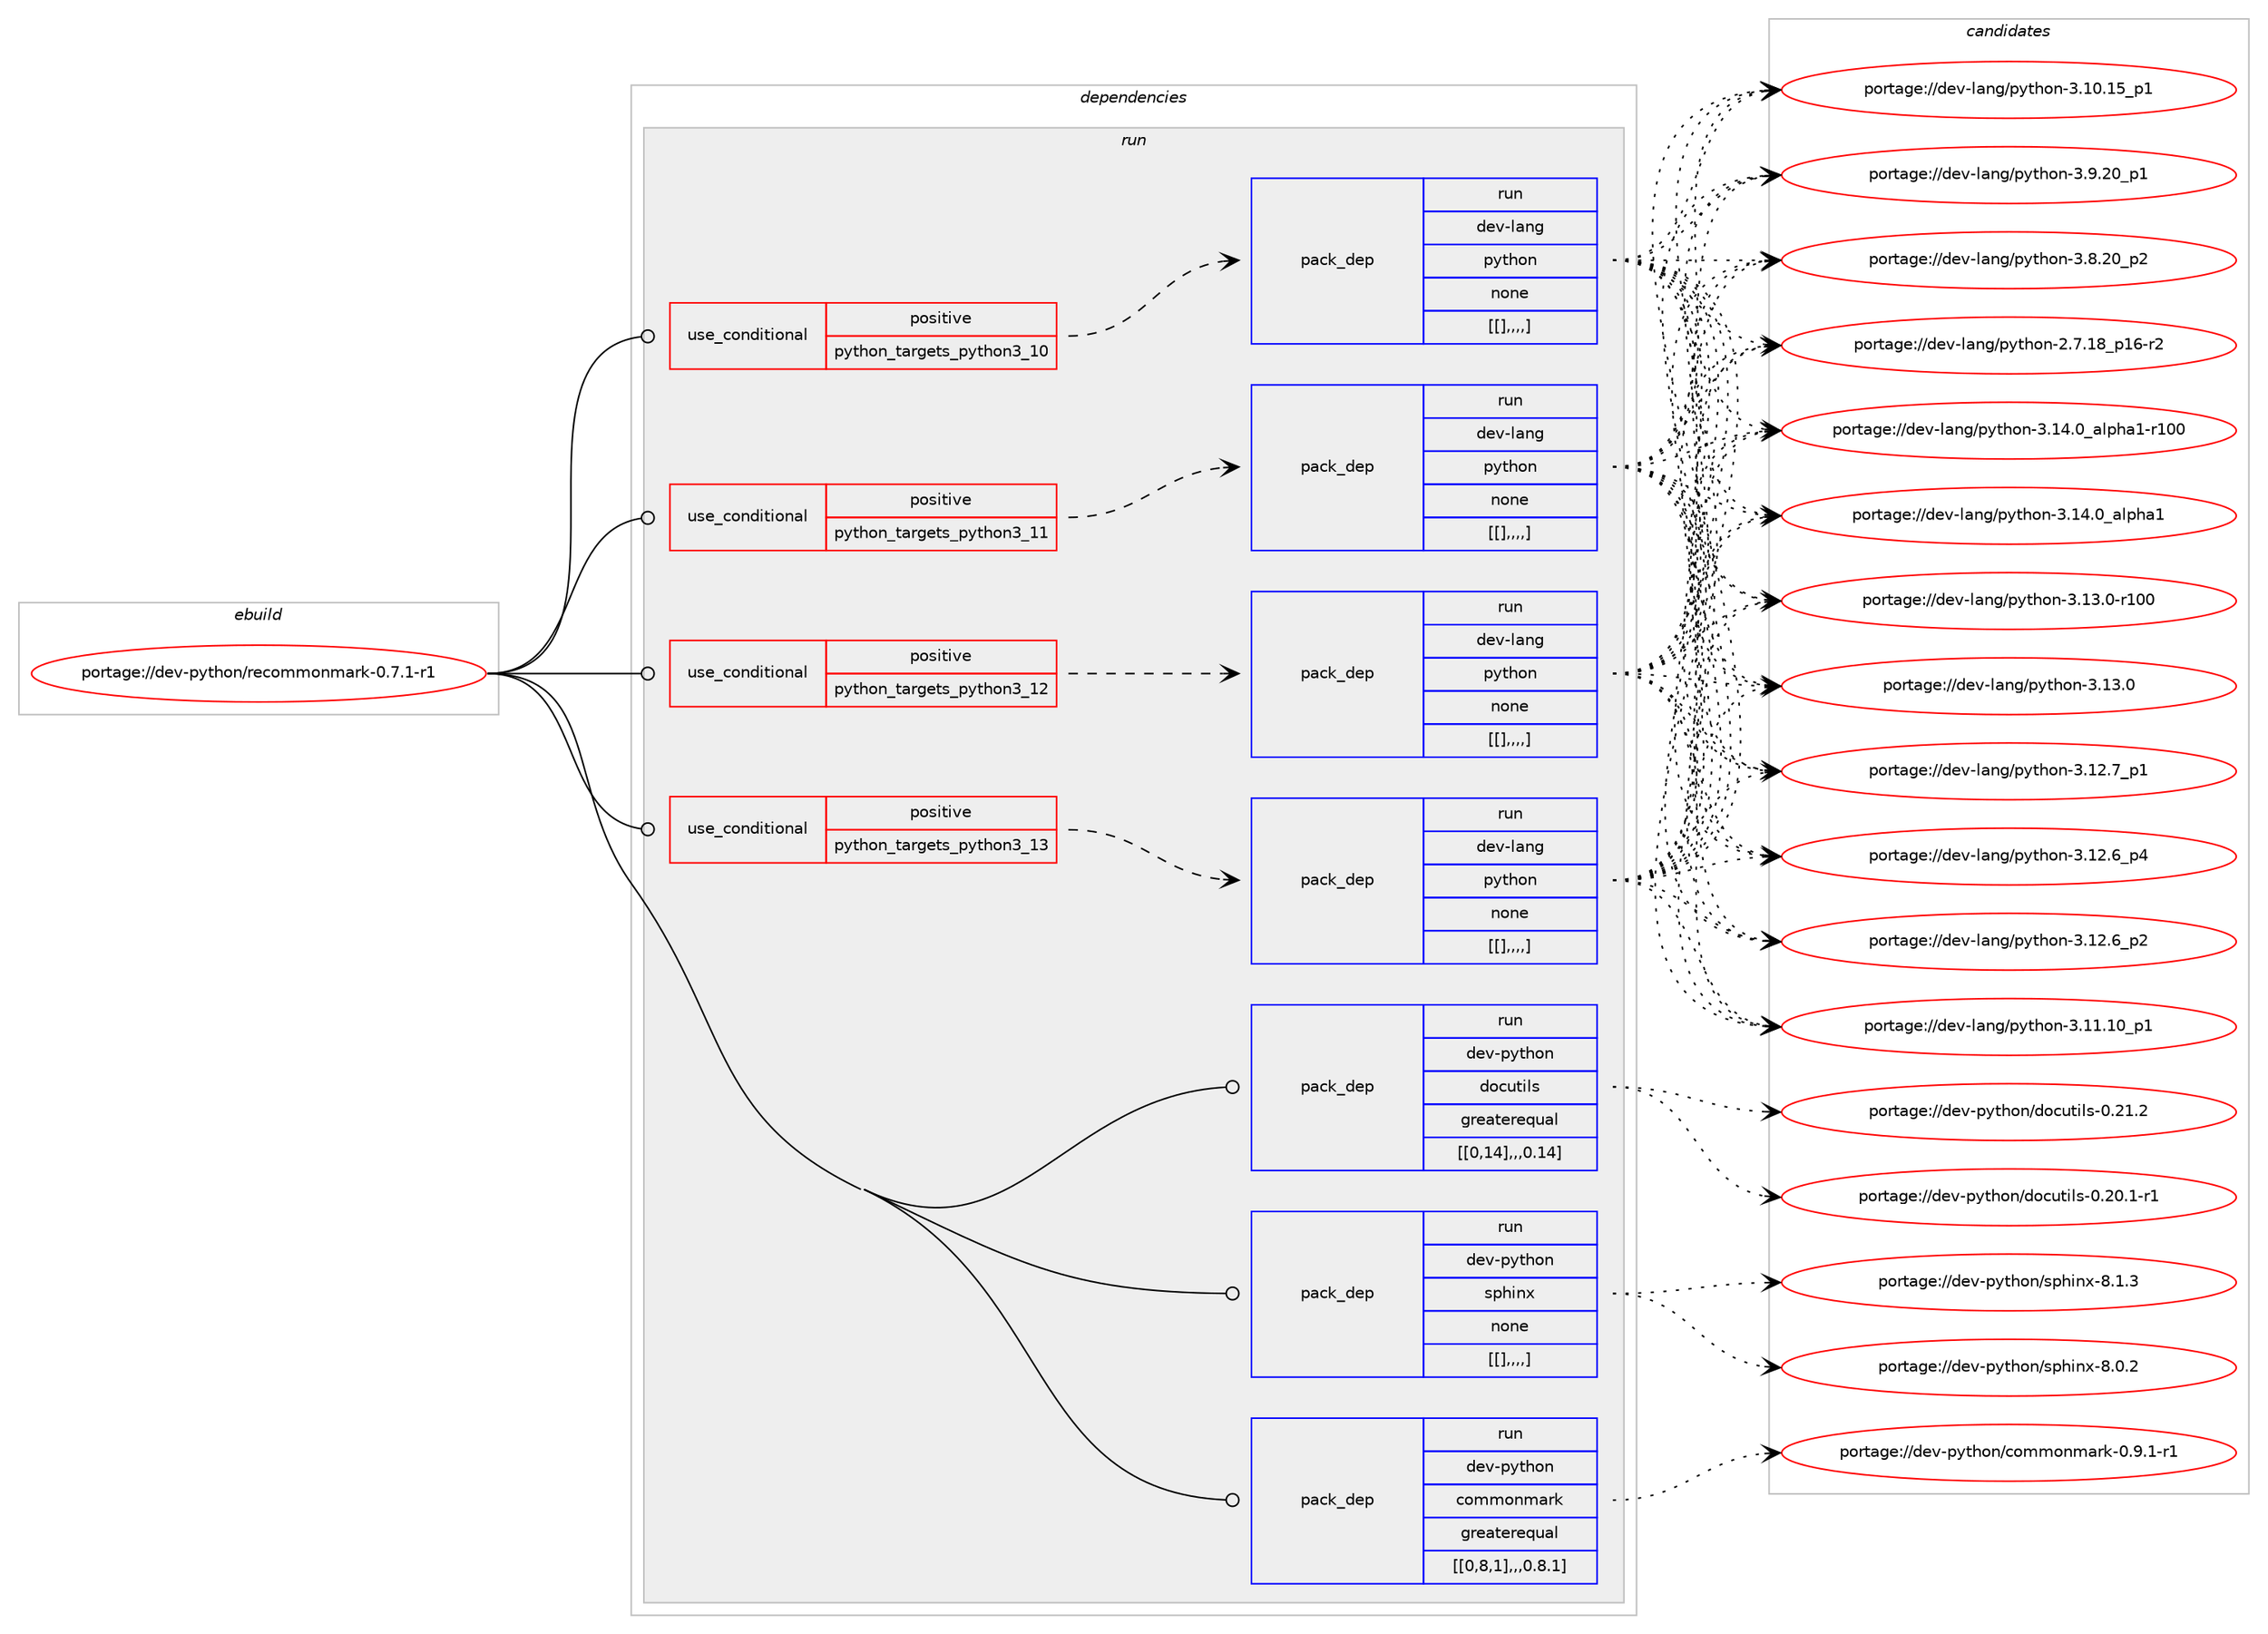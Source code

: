 digraph prolog {

# *************
# Graph options
# *************

newrank=true;
concentrate=true;
compound=true;
graph [rankdir=LR,fontname=Helvetica,fontsize=10,ranksep=1.5];#, ranksep=2.5, nodesep=0.2];
edge  [arrowhead=vee];
node  [fontname=Helvetica,fontsize=10];

# **********
# The ebuild
# **********

subgraph cluster_leftcol {
color=gray;
label=<<i>ebuild</i>>;
id [label="portage://dev-python/recommonmark-0.7.1-r1", color=red, width=4, href="../dev-python/recommonmark-0.7.1-r1.svg"];
}

# ****************
# The dependencies
# ****************

subgraph cluster_midcol {
color=gray;
label=<<i>dependencies</i>>;
subgraph cluster_compile {
fillcolor="#eeeeee";
style=filled;
label=<<i>compile</i>>;
}
subgraph cluster_compileandrun {
fillcolor="#eeeeee";
style=filled;
label=<<i>compile and run</i>>;
}
subgraph cluster_run {
fillcolor="#eeeeee";
style=filled;
label=<<i>run</i>>;
subgraph cond41584 {
dependency168369 [label=<<TABLE BORDER="0" CELLBORDER="1" CELLSPACING="0" CELLPADDING="4"><TR><TD ROWSPAN="3" CELLPADDING="10">use_conditional</TD></TR><TR><TD>positive</TD></TR><TR><TD>python_targets_python3_10</TD></TR></TABLE>>, shape=none, color=red];
subgraph pack125430 {
dependency168412 [label=<<TABLE BORDER="0" CELLBORDER="1" CELLSPACING="0" CELLPADDING="4" WIDTH="220"><TR><TD ROWSPAN="6" CELLPADDING="30">pack_dep</TD></TR><TR><TD WIDTH="110">run</TD></TR><TR><TD>dev-lang</TD></TR><TR><TD>python</TD></TR><TR><TD>none</TD></TR><TR><TD>[[],,,,]</TD></TR></TABLE>>, shape=none, color=blue];
}
dependency168369:e -> dependency168412:w [weight=20,style="dashed",arrowhead="vee"];
}
id:e -> dependency168369:w [weight=20,style="solid",arrowhead="odot"];
subgraph cond41641 {
dependency168427 [label=<<TABLE BORDER="0" CELLBORDER="1" CELLSPACING="0" CELLPADDING="4"><TR><TD ROWSPAN="3" CELLPADDING="10">use_conditional</TD></TR><TR><TD>positive</TD></TR><TR><TD>python_targets_python3_11</TD></TR></TABLE>>, shape=none, color=red];
subgraph pack125459 {
dependency168431 [label=<<TABLE BORDER="0" CELLBORDER="1" CELLSPACING="0" CELLPADDING="4" WIDTH="220"><TR><TD ROWSPAN="6" CELLPADDING="30">pack_dep</TD></TR><TR><TD WIDTH="110">run</TD></TR><TR><TD>dev-lang</TD></TR><TR><TD>python</TD></TR><TR><TD>none</TD></TR><TR><TD>[[],,,,]</TD></TR></TABLE>>, shape=none, color=blue];
}
dependency168427:e -> dependency168431:w [weight=20,style="dashed",arrowhead="vee"];
}
id:e -> dependency168427:w [weight=20,style="solid",arrowhead="odot"];
subgraph cond41653 {
dependency168491 [label=<<TABLE BORDER="0" CELLBORDER="1" CELLSPACING="0" CELLPADDING="4"><TR><TD ROWSPAN="3" CELLPADDING="10">use_conditional</TD></TR><TR><TD>positive</TD></TR><TR><TD>python_targets_python3_12</TD></TR></TABLE>>, shape=none, color=red];
subgraph pack125491 {
dependency168513 [label=<<TABLE BORDER="0" CELLBORDER="1" CELLSPACING="0" CELLPADDING="4" WIDTH="220"><TR><TD ROWSPAN="6" CELLPADDING="30">pack_dep</TD></TR><TR><TD WIDTH="110">run</TD></TR><TR><TD>dev-lang</TD></TR><TR><TD>python</TD></TR><TR><TD>none</TD></TR><TR><TD>[[],,,,]</TD></TR></TABLE>>, shape=none, color=blue];
}
dependency168491:e -> dependency168513:w [weight=20,style="dashed",arrowhead="vee"];
}
id:e -> dependency168491:w [weight=20,style="solid",arrowhead="odot"];
subgraph cond41689 {
dependency168540 [label=<<TABLE BORDER="0" CELLBORDER="1" CELLSPACING="0" CELLPADDING="4"><TR><TD ROWSPAN="3" CELLPADDING="10">use_conditional</TD></TR><TR><TD>positive</TD></TR><TR><TD>python_targets_python3_13</TD></TR></TABLE>>, shape=none, color=red];
subgraph pack125535 {
dependency168564 [label=<<TABLE BORDER="0" CELLBORDER="1" CELLSPACING="0" CELLPADDING="4" WIDTH="220"><TR><TD ROWSPAN="6" CELLPADDING="30">pack_dep</TD></TR><TR><TD WIDTH="110">run</TD></TR><TR><TD>dev-lang</TD></TR><TR><TD>python</TD></TR><TR><TD>none</TD></TR><TR><TD>[[],,,,]</TD></TR></TABLE>>, shape=none, color=blue];
}
dependency168540:e -> dependency168564:w [weight=20,style="dashed",arrowhead="vee"];
}
id:e -> dependency168540:w [weight=20,style="solid",arrowhead="odot"];
subgraph pack125546 {
dependency168591 [label=<<TABLE BORDER="0" CELLBORDER="1" CELLSPACING="0" CELLPADDING="4" WIDTH="220"><TR><TD ROWSPAN="6" CELLPADDING="30">pack_dep</TD></TR><TR><TD WIDTH="110">run</TD></TR><TR><TD>dev-python</TD></TR><TR><TD>commonmark</TD></TR><TR><TD>greaterequal</TD></TR><TR><TD>[[0,8,1],,,0.8.1]</TD></TR></TABLE>>, shape=none, color=blue];
}
id:e -> dependency168591:w [weight=20,style="solid",arrowhead="odot"];
subgraph pack125563 {
dependency168616 [label=<<TABLE BORDER="0" CELLBORDER="1" CELLSPACING="0" CELLPADDING="4" WIDTH="220"><TR><TD ROWSPAN="6" CELLPADDING="30">pack_dep</TD></TR><TR><TD WIDTH="110">run</TD></TR><TR><TD>dev-python</TD></TR><TR><TD>docutils</TD></TR><TR><TD>greaterequal</TD></TR><TR><TD>[[0,14],,,0.14]</TD></TR></TABLE>>, shape=none, color=blue];
}
id:e -> dependency168616:w [weight=20,style="solid",arrowhead="odot"];
subgraph pack125565 {
dependency168621 [label=<<TABLE BORDER="0" CELLBORDER="1" CELLSPACING="0" CELLPADDING="4" WIDTH="220"><TR><TD ROWSPAN="6" CELLPADDING="30">pack_dep</TD></TR><TR><TD WIDTH="110">run</TD></TR><TR><TD>dev-python</TD></TR><TR><TD>sphinx</TD></TR><TR><TD>none</TD></TR><TR><TD>[[],,,,]</TD></TR></TABLE>>, shape=none, color=blue];
}
id:e -> dependency168621:w [weight=20,style="solid",arrowhead="odot"];
}
}

# **************
# The candidates
# **************

subgraph cluster_choices {
rank=same;
color=gray;
label=<<i>candidates</i>>;

subgraph choice125092 {
color=black;
nodesep=1;
choice100101118451089711010347112121116104111110455146495246489597108112104974945114494848 [label="portage://dev-lang/python-3.14.0_alpha1-r100", color=red, width=4,href="../dev-lang/python-3.14.0_alpha1-r100.svg"];
choice1001011184510897110103471121211161041111104551464952464895971081121049749 [label="portage://dev-lang/python-3.14.0_alpha1", color=red, width=4,href="../dev-lang/python-3.14.0_alpha1.svg"];
choice1001011184510897110103471121211161041111104551464951464845114494848 [label="portage://dev-lang/python-3.13.0-r100", color=red, width=4,href="../dev-lang/python-3.13.0-r100.svg"];
choice10010111845108971101034711212111610411111045514649514648 [label="portage://dev-lang/python-3.13.0", color=red, width=4,href="../dev-lang/python-3.13.0.svg"];
choice100101118451089711010347112121116104111110455146495046559511249 [label="portage://dev-lang/python-3.12.7_p1", color=red, width=4,href="../dev-lang/python-3.12.7_p1.svg"];
choice100101118451089711010347112121116104111110455146495046549511252 [label="portage://dev-lang/python-3.12.6_p4", color=red, width=4,href="../dev-lang/python-3.12.6_p4.svg"];
choice100101118451089711010347112121116104111110455146495046549511250 [label="portage://dev-lang/python-3.12.6_p2", color=red, width=4,href="../dev-lang/python-3.12.6_p2.svg"];
choice10010111845108971101034711212111610411111045514649494649489511249 [label="portage://dev-lang/python-3.11.10_p1", color=red, width=4,href="../dev-lang/python-3.11.10_p1.svg"];
choice10010111845108971101034711212111610411111045514649484649539511249 [label="portage://dev-lang/python-3.10.15_p1", color=red, width=4,href="../dev-lang/python-3.10.15_p1.svg"];
choice100101118451089711010347112121116104111110455146574650489511249 [label="portage://dev-lang/python-3.9.20_p1", color=red, width=4,href="../dev-lang/python-3.9.20_p1.svg"];
choice100101118451089711010347112121116104111110455146564650489511250 [label="portage://dev-lang/python-3.8.20_p2", color=red, width=4,href="../dev-lang/python-3.8.20_p2.svg"];
choice100101118451089711010347112121116104111110455046554649569511249544511450 [label="portage://dev-lang/python-2.7.18_p16-r2", color=red, width=4,href="../dev-lang/python-2.7.18_p16-r2.svg"];
dependency168412:e -> choice100101118451089711010347112121116104111110455146495246489597108112104974945114494848:w [style=dotted,weight="100"];
dependency168412:e -> choice1001011184510897110103471121211161041111104551464952464895971081121049749:w [style=dotted,weight="100"];
dependency168412:e -> choice1001011184510897110103471121211161041111104551464951464845114494848:w [style=dotted,weight="100"];
dependency168412:e -> choice10010111845108971101034711212111610411111045514649514648:w [style=dotted,weight="100"];
dependency168412:e -> choice100101118451089711010347112121116104111110455146495046559511249:w [style=dotted,weight="100"];
dependency168412:e -> choice100101118451089711010347112121116104111110455146495046549511252:w [style=dotted,weight="100"];
dependency168412:e -> choice100101118451089711010347112121116104111110455146495046549511250:w [style=dotted,weight="100"];
dependency168412:e -> choice10010111845108971101034711212111610411111045514649494649489511249:w [style=dotted,weight="100"];
dependency168412:e -> choice10010111845108971101034711212111610411111045514649484649539511249:w [style=dotted,weight="100"];
dependency168412:e -> choice100101118451089711010347112121116104111110455146574650489511249:w [style=dotted,weight="100"];
dependency168412:e -> choice100101118451089711010347112121116104111110455146564650489511250:w [style=dotted,weight="100"];
dependency168412:e -> choice100101118451089711010347112121116104111110455046554649569511249544511450:w [style=dotted,weight="100"];
}
subgraph choice125114 {
color=black;
nodesep=1;
choice100101118451089711010347112121116104111110455146495246489597108112104974945114494848 [label="portage://dev-lang/python-3.14.0_alpha1-r100", color=red, width=4,href="../dev-lang/python-3.14.0_alpha1-r100.svg"];
choice1001011184510897110103471121211161041111104551464952464895971081121049749 [label="portage://dev-lang/python-3.14.0_alpha1", color=red, width=4,href="../dev-lang/python-3.14.0_alpha1.svg"];
choice1001011184510897110103471121211161041111104551464951464845114494848 [label="portage://dev-lang/python-3.13.0-r100", color=red, width=4,href="../dev-lang/python-3.13.0-r100.svg"];
choice10010111845108971101034711212111610411111045514649514648 [label="portage://dev-lang/python-3.13.0", color=red, width=4,href="../dev-lang/python-3.13.0.svg"];
choice100101118451089711010347112121116104111110455146495046559511249 [label="portage://dev-lang/python-3.12.7_p1", color=red, width=4,href="../dev-lang/python-3.12.7_p1.svg"];
choice100101118451089711010347112121116104111110455146495046549511252 [label="portage://dev-lang/python-3.12.6_p4", color=red, width=4,href="../dev-lang/python-3.12.6_p4.svg"];
choice100101118451089711010347112121116104111110455146495046549511250 [label="portage://dev-lang/python-3.12.6_p2", color=red, width=4,href="../dev-lang/python-3.12.6_p2.svg"];
choice10010111845108971101034711212111610411111045514649494649489511249 [label="portage://dev-lang/python-3.11.10_p1", color=red, width=4,href="../dev-lang/python-3.11.10_p1.svg"];
choice10010111845108971101034711212111610411111045514649484649539511249 [label="portage://dev-lang/python-3.10.15_p1", color=red, width=4,href="../dev-lang/python-3.10.15_p1.svg"];
choice100101118451089711010347112121116104111110455146574650489511249 [label="portage://dev-lang/python-3.9.20_p1", color=red, width=4,href="../dev-lang/python-3.9.20_p1.svg"];
choice100101118451089711010347112121116104111110455146564650489511250 [label="portage://dev-lang/python-3.8.20_p2", color=red, width=4,href="../dev-lang/python-3.8.20_p2.svg"];
choice100101118451089711010347112121116104111110455046554649569511249544511450 [label="portage://dev-lang/python-2.7.18_p16-r2", color=red, width=4,href="../dev-lang/python-2.7.18_p16-r2.svg"];
dependency168431:e -> choice100101118451089711010347112121116104111110455146495246489597108112104974945114494848:w [style=dotted,weight="100"];
dependency168431:e -> choice1001011184510897110103471121211161041111104551464952464895971081121049749:w [style=dotted,weight="100"];
dependency168431:e -> choice1001011184510897110103471121211161041111104551464951464845114494848:w [style=dotted,weight="100"];
dependency168431:e -> choice10010111845108971101034711212111610411111045514649514648:w [style=dotted,weight="100"];
dependency168431:e -> choice100101118451089711010347112121116104111110455146495046559511249:w [style=dotted,weight="100"];
dependency168431:e -> choice100101118451089711010347112121116104111110455146495046549511252:w [style=dotted,weight="100"];
dependency168431:e -> choice100101118451089711010347112121116104111110455146495046549511250:w [style=dotted,weight="100"];
dependency168431:e -> choice10010111845108971101034711212111610411111045514649494649489511249:w [style=dotted,weight="100"];
dependency168431:e -> choice10010111845108971101034711212111610411111045514649484649539511249:w [style=dotted,weight="100"];
dependency168431:e -> choice100101118451089711010347112121116104111110455146574650489511249:w [style=dotted,weight="100"];
dependency168431:e -> choice100101118451089711010347112121116104111110455146564650489511250:w [style=dotted,weight="100"];
dependency168431:e -> choice100101118451089711010347112121116104111110455046554649569511249544511450:w [style=dotted,weight="100"];
}
subgraph choice125202 {
color=black;
nodesep=1;
choice100101118451089711010347112121116104111110455146495246489597108112104974945114494848 [label="portage://dev-lang/python-3.14.0_alpha1-r100", color=red, width=4,href="../dev-lang/python-3.14.0_alpha1-r100.svg"];
choice1001011184510897110103471121211161041111104551464952464895971081121049749 [label="portage://dev-lang/python-3.14.0_alpha1", color=red, width=4,href="../dev-lang/python-3.14.0_alpha1.svg"];
choice1001011184510897110103471121211161041111104551464951464845114494848 [label="portage://dev-lang/python-3.13.0-r100", color=red, width=4,href="../dev-lang/python-3.13.0-r100.svg"];
choice10010111845108971101034711212111610411111045514649514648 [label="portage://dev-lang/python-3.13.0", color=red, width=4,href="../dev-lang/python-3.13.0.svg"];
choice100101118451089711010347112121116104111110455146495046559511249 [label="portage://dev-lang/python-3.12.7_p1", color=red, width=4,href="../dev-lang/python-3.12.7_p1.svg"];
choice100101118451089711010347112121116104111110455146495046549511252 [label="portage://dev-lang/python-3.12.6_p4", color=red, width=4,href="../dev-lang/python-3.12.6_p4.svg"];
choice100101118451089711010347112121116104111110455146495046549511250 [label="portage://dev-lang/python-3.12.6_p2", color=red, width=4,href="../dev-lang/python-3.12.6_p2.svg"];
choice10010111845108971101034711212111610411111045514649494649489511249 [label="portage://dev-lang/python-3.11.10_p1", color=red, width=4,href="../dev-lang/python-3.11.10_p1.svg"];
choice10010111845108971101034711212111610411111045514649484649539511249 [label="portage://dev-lang/python-3.10.15_p1", color=red, width=4,href="../dev-lang/python-3.10.15_p1.svg"];
choice100101118451089711010347112121116104111110455146574650489511249 [label="portage://dev-lang/python-3.9.20_p1", color=red, width=4,href="../dev-lang/python-3.9.20_p1.svg"];
choice100101118451089711010347112121116104111110455146564650489511250 [label="portage://dev-lang/python-3.8.20_p2", color=red, width=4,href="../dev-lang/python-3.8.20_p2.svg"];
choice100101118451089711010347112121116104111110455046554649569511249544511450 [label="portage://dev-lang/python-2.7.18_p16-r2", color=red, width=4,href="../dev-lang/python-2.7.18_p16-r2.svg"];
dependency168513:e -> choice100101118451089711010347112121116104111110455146495246489597108112104974945114494848:w [style=dotted,weight="100"];
dependency168513:e -> choice1001011184510897110103471121211161041111104551464952464895971081121049749:w [style=dotted,weight="100"];
dependency168513:e -> choice1001011184510897110103471121211161041111104551464951464845114494848:w [style=dotted,weight="100"];
dependency168513:e -> choice10010111845108971101034711212111610411111045514649514648:w [style=dotted,weight="100"];
dependency168513:e -> choice100101118451089711010347112121116104111110455146495046559511249:w [style=dotted,weight="100"];
dependency168513:e -> choice100101118451089711010347112121116104111110455146495046549511252:w [style=dotted,weight="100"];
dependency168513:e -> choice100101118451089711010347112121116104111110455146495046549511250:w [style=dotted,weight="100"];
dependency168513:e -> choice10010111845108971101034711212111610411111045514649494649489511249:w [style=dotted,weight="100"];
dependency168513:e -> choice10010111845108971101034711212111610411111045514649484649539511249:w [style=dotted,weight="100"];
dependency168513:e -> choice100101118451089711010347112121116104111110455146574650489511249:w [style=dotted,weight="100"];
dependency168513:e -> choice100101118451089711010347112121116104111110455146564650489511250:w [style=dotted,weight="100"];
dependency168513:e -> choice100101118451089711010347112121116104111110455046554649569511249544511450:w [style=dotted,weight="100"];
}
subgraph choice125237 {
color=black;
nodesep=1;
choice100101118451089711010347112121116104111110455146495246489597108112104974945114494848 [label="portage://dev-lang/python-3.14.0_alpha1-r100", color=red, width=4,href="../dev-lang/python-3.14.0_alpha1-r100.svg"];
choice1001011184510897110103471121211161041111104551464952464895971081121049749 [label="portage://dev-lang/python-3.14.0_alpha1", color=red, width=4,href="../dev-lang/python-3.14.0_alpha1.svg"];
choice1001011184510897110103471121211161041111104551464951464845114494848 [label="portage://dev-lang/python-3.13.0-r100", color=red, width=4,href="../dev-lang/python-3.13.0-r100.svg"];
choice10010111845108971101034711212111610411111045514649514648 [label="portage://dev-lang/python-3.13.0", color=red, width=4,href="../dev-lang/python-3.13.0.svg"];
choice100101118451089711010347112121116104111110455146495046559511249 [label="portage://dev-lang/python-3.12.7_p1", color=red, width=4,href="../dev-lang/python-3.12.7_p1.svg"];
choice100101118451089711010347112121116104111110455146495046549511252 [label="portage://dev-lang/python-3.12.6_p4", color=red, width=4,href="../dev-lang/python-3.12.6_p4.svg"];
choice100101118451089711010347112121116104111110455146495046549511250 [label="portage://dev-lang/python-3.12.6_p2", color=red, width=4,href="../dev-lang/python-3.12.6_p2.svg"];
choice10010111845108971101034711212111610411111045514649494649489511249 [label="portage://dev-lang/python-3.11.10_p1", color=red, width=4,href="../dev-lang/python-3.11.10_p1.svg"];
choice10010111845108971101034711212111610411111045514649484649539511249 [label="portage://dev-lang/python-3.10.15_p1", color=red, width=4,href="../dev-lang/python-3.10.15_p1.svg"];
choice100101118451089711010347112121116104111110455146574650489511249 [label="portage://dev-lang/python-3.9.20_p1", color=red, width=4,href="../dev-lang/python-3.9.20_p1.svg"];
choice100101118451089711010347112121116104111110455146564650489511250 [label="portage://dev-lang/python-3.8.20_p2", color=red, width=4,href="../dev-lang/python-3.8.20_p2.svg"];
choice100101118451089711010347112121116104111110455046554649569511249544511450 [label="portage://dev-lang/python-2.7.18_p16-r2", color=red, width=4,href="../dev-lang/python-2.7.18_p16-r2.svg"];
dependency168564:e -> choice100101118451089711010347112121116104111110455146495246489597108112104974945114494848:w [style=dotted,weight="100"];
dependency168564:e -> choice1001011184510897110103471121211161041111104551464952464895971081121049749:w [style=dotted,weight="100"];
dependency168564:e -> choice1001011184510897110103471121211161041111104551464951464845114494848:w [style=dotted,weight="100"];
dependency168564:e -> choice10010111845108971101034711212111610411111045514649514648:w [style=dotted,weight="100"];
dependency168564:e -> choice100101118451089711010347112121116104111110455146495046559511249:w [style=dotted,weight="100"];
dependency168564:e -> choice100101118451089711010347112121116104111110455146495046549511252:w [style=dotted,weight="100"];
dependency168564:e -> choice100101118451089711010347112121116104111110455146495046549511250:w [style=dotted,weight="100"];
dependency168564:e -> choice10010111845108971101034711212111610411111045514649494649489511249:w [style=dotted,weight="100"];
dependency168564:e -> choice10010111845108971101034711212111610411111045514649484649539511249:w [style=dotted,weight="100"];
dependency168564:e -> choice100101118451089711010347112121116104111110455146574650489511249:w [style=dotted,weight="100"];
dependency168564:e -> choice100101118451089711010347112121116104111110455146564650489511250:w [style=dotted,weight="100"];
dependency168564:e -> choice100101118451089711010347112121116104111110455046554649569511249544511450:w [style=dotted,weight="100"];
}
subgraph choice125255 {
color=black;
nodesep=1;
choice100101118451121211161041111104799111109109111110109971141074548465746494511449 [label="portage://dev-python/commonmark-0.9.1-r1", color=red, width=4,href="../dev-python/commonmark-0.9.1-r1.svg"];
dependency168591:e -> choice100101118451121211161041111104799111109109111110109971141074548465746494511449:w [style=dotted,weight="100"];
}
subgraph choice125256 {
color=black;
nodesep=1;
choice10010111845112121116104111110471001119911711610510811545484650494650 [label="portage://dev-python/docutils-0.21.2", color=red, width=4,href="../dev-python/docutils-0.21.2.svg"];
choice100101118451121211161041111104710011199117116105108115454846504846494511449 [label="portage://dev-python/docutils-0.20.1-r1", color=red, width=4,href="../dev-python/docutils-0.20.1-r1.svg"];
dependency168616:e -> choice10010111845112121116104111110471001119911711610510811545484650494650:w [style=dotted,weight="100"];
dependency168616:e -> choice100101118451121211161041111104710011199117116105108115454846504846494511449:w [style=dotted,weight="100"];
}
subgraph choice125270 {
color=black;
nodesep=1;
choice1001011184511212111610411111047115112104105110120455646494651 [label="portage://dev-python/sphinx-8.1.3", color=red, width=4,href="../dev-python/sphinx-8.1.3.svg"];
choice1001011184511212111610411111047115112104105110120455646484650 [label="portage://dev-python/sphinx-8.0.2", color=red, width=4,href="../dev-python/sphinx-8.0.2.svg"];
dependency168621:e -> choice1001011184511212111610411111047115112104105110120455646494651:w [style=dotted,weight="100"];
dependency168621:e -> choice1001011184511212111610411111047115112104105110120455646484650:w [style=dotted,weight="100"];
}
}

}
